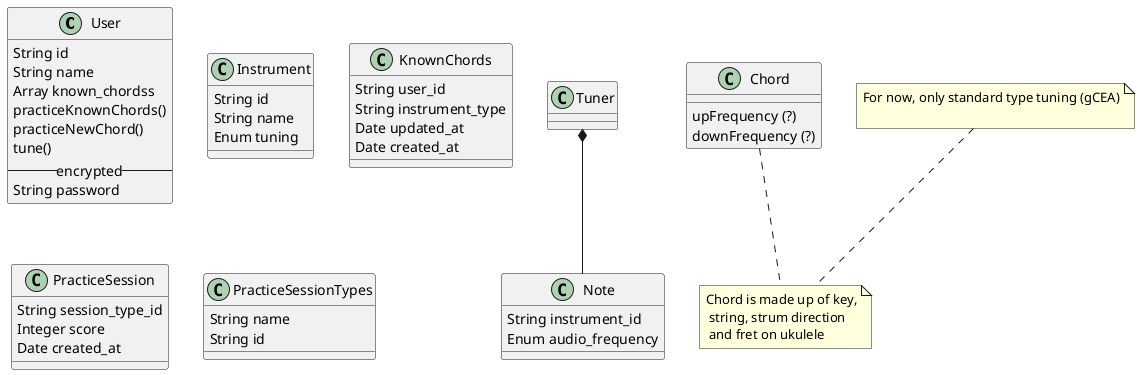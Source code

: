 @startuml

class User {
  String id
  String name
  Array known_chordss
  practiceKnownChords()
  practiceNewChord()
  tune()
  --encrypted--
  String password
}

class Instrument {
  String id
  String name
  Enum tuning
}

class Note {
  String instrument_id
  Enum audio_frequency
}

class KnownChords {
  String user_id
  String instrument_type
  Date updated_at
  Date created_at
}

class PracticeSession {
  String session_type_id
  Integer score
  Date created_at
}

class PracticeSessionTypes {
  String name
  String id
}

class Chord {
  upFrequency (?)
  downFrequency (?)
}
note bottom: Chord is made up of key,\n string, strum direction\n and fret on ukulele


note top: For now, only standard type tuning (gCEA)\n


Tuner *-- Note

@enduml
